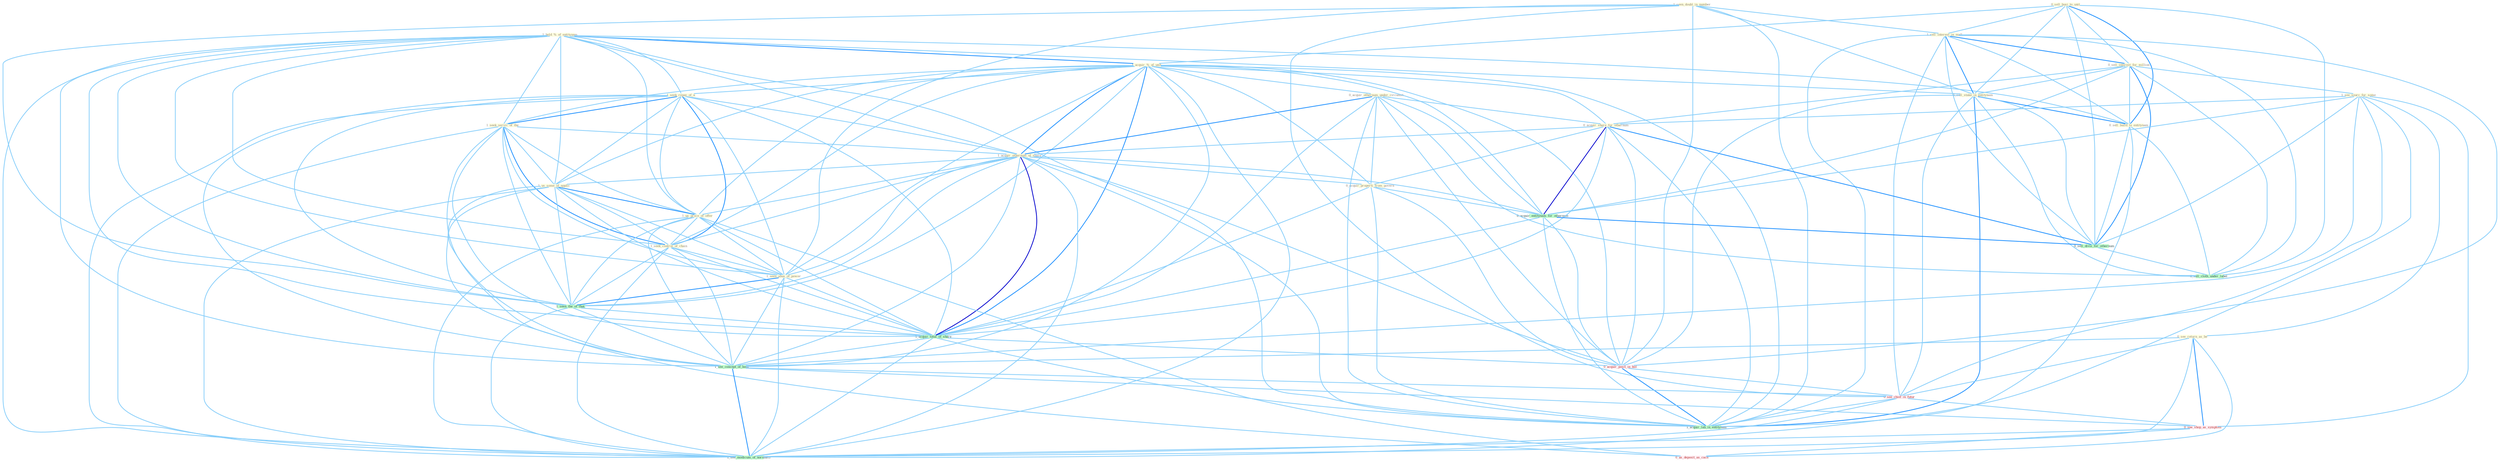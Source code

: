 Graph G{ 
    node
    [shape=polygon,style=filled,width=.5,height=.06,color="#BDFCC9",fixedsize=true,fontsize=4,
    fontcolor="#2f4f4f"];
    {node
    [color="#ffffe0", fontcolor="#8b7d6b"] "1_hold_%_of_entitynam " "0_sell_busi_to_unit " "1_seen_doubl_in_number " "1_acquir_%_of_unit " "1_sell_interest_in_mall " "0_sell_interest_for_million " "1_seek_repay_of_a " "0_acquir_othernum_under_circumst " "1_sell_stake_in_entitynam " "1_seek_servic_of_the " "1_see_sourc_for_some " "0_acquir_share_for_othernum " "1_acquir_othernum_of_share " "1_us_some_of_applic " "1_us_proce_of_offer " "1_seek_control_of_chain " "0_sell_build_to_entitynam " "0_acquir_properti_from_govern " "0_see_return_as_be " "1_seen_abus_of_power "}
{node [color="#fff0f5", fontcolor="#b22222"] "0_acquir_posit_in_bid " "0_see_chief_in_futur " "0_see_shop_as_symptom " "0_us_deposit_as_cach "}
edge [color="#B0E2FF"];

	"1_hold_%_of_entitynam " -- "1_acquir_%_of_unit " [w="2", color="#1e90ff" , len=0.8];
	"1_hold_%_of_entitynam " -- "1_seek_repay_of_a " [w="1", color="#87cefa" ];
	"1_hold_%_of_entitynam " -- "1_sell_stake_in_entitynam " [w="1", color="#87cefa" ];
	"1_hold_%_of_entitynam " -- "1_seek_servic_of_the " [w="1", color="#87cefa" ];
	"1_hold_%_of_entitynam " -- "1_acquir_othernum_of_share " [w="1", color="#87cefa" ];
	"1_hold_%_of_entitynam " -- "1_us_some_of_applic " [w="1", color="#87cefa" ];
	"1_hold_%_of_entitynam " -- "1_us_proce_of_offer " [w="1", color="#87cefa" ];
	"1_hold_%_of_entitynam " -- "1_seek_control_of_chain " [w="1", color="#87cefa" ];
	"1_hold_%_of_entitynam " -- "0_sell_build_to_entitynam " [w="1", color="#87cefa" ];
	"1_hold_%_of_entitynam " -- "1_seen_abus_of_power " [w="1", color="#87cefa" ];
	"1_hold_%_of_entitynam " -- "1_seen_the_of_that " [w="1", color="#87cefa" ];
	"1_hold_%_of_entitynam " -- "1_acquir_total_of_share " [w="1", color="#87cefa" ];
	"1_hold_%_of_entitynam " -- "1_see_concept_of_both " [w="1", color="#87cefa" ];
	"1_hold_%_of_entitynam " -- "1_acquir_lab_in_entitynam " [w="1", color="#87cefa" ];
	"1_hold_%_of_entitynam " -- "1_see_modicum_of_normalci " [w="1", color="#87cefa" ];
	"0_sell_busi_to_unit " -- "1_acquir_%_of_unit " [w="1", color="#87cefa" ];
	"0_sell_busi_to_unit " -- "1_sell_interest_in_mall " [w="1", color="#87cefa" ];
	"0_sell_busi_to_unit " -- "0_sell_interest_for_million " [w="1", color="#87cefa" ];
	"0_sell_busi_to_unit " -- "1_sell_stake_in_entitynam " [w="1", color="#87cefa" ];
	"0_sell_busi_to_unit " -- "0_sell_build_to_entitynam " [w="2", color="#1e90ff" , len=0.8];
	"0_sell_busi_to_unit " -- "0_sell_divis_for_othernum " [w="1", color="#87cefa" ];
	"0_sell_busi_to_unit " -- "0_sell_cloth_under_label " [w="1", color="#87cefa" ];
	"1_seen_doubl_in_number " -- "1_sell_interest_in_mall " [w="1", color="#87cefa" ];
	"1_seen_doubl_in_number " -- "1_sell_stake_in_entitynam " [w="1", color="#87cefa" ];
	"1_seen_doubl_in_number " -- "1_seen_abus_of_power " [w="1", color="#87cefa" ];
	"1_seen_doubl_in_number " -- "1_seen_the_of_that " [w="1", color="#87cefa" ];
	"1_seen_doubl_in_number " -- "0_acquir_posit_in_bid " [w="1", color="#87cefa" ];
	"1_seen_doubl_in_number " -- "0_see_chief_in_futur " [w="1", color="#87cefa" ];
	"1_seen_doubl_in_number " -- "1_acquir_lab_in_entitynam " [w="1", color="#87cefa" ];
	"1_acquir_%_of_unit " -- "1_seek_repay_of_a " [w="1", color="#87cefa" ];
	"1_acquir_%_of_unit " -- "0_acquir_othernum_under_circumst " [w="1", color="#87cefa" ];
	"1_acquir_%_of_unit " -- "1_seek_servic_of_the " [w="1", color="#87cefa" ];
	"1_acquir_%_of_unit " -- "0_acquir_share_for_othernum " [w="1", color="#87cefa" ];
	"1_acquir_%_of_unit " -- "1_acquir_othernum_of_share " [w="2", color="#1e90ff" , len=0.8];
	"1_acquir_%_of_unit " -- "1_us_some_of_applic " [w="1", color="#87cefa" ];
	"1_acquir_%_of_unit " -- "1_us_proce_of_offer " [w="1", color="#87cefa" ];
	"1_acquir_%_of_unit " -- "1_seek_control_of_chain " [w="1", color="#87cefa" ];
	"1_acquir_%_of_unit " -- "0_acquir_properti_from_govern " [w="1", color="#87cefa" ];
	"1_acquir_%_of_unit " -- "1_seen_abus_of_power " [w="1", color="#87cefa" ];
	"1_acquir_%_of_unit " -- "0_acquir_entitynam_for_othernum " [w="1", color="#87cefa" ];
	"1_acquir_%_of_unit " -- "1_seen_the_of_that " [w="1", color="#87cefa" ];
	"1_acquir_%_of_unit " -- "1_acquir_total_of_share " [w="2", color="#1e90ff" , len=0.8];
	"1_acquir_%_of_unit " -- "0_acquir_posit_in_bid " [w="1", color="#87cefa" ];
	"1_acquir_%_of_unit " -- "1_see_concept_of_both " [w="1", color="#87cefa" ];
	"1_acquir_%_of_unit " -- "1_acquir_lab_in_entitynam " [w="1", color="#87cefa" ];
	"1_acquir_%_of_unit " -- "1_see_modicum_of_normalci " [w="1", color="#87cefa" ];
	"1_sell_interest_in_mall " -- "0_sell_interest_for_million " [w="2", color="#1e90ff" , len=0.8];
	"1_sell_interest_in_mall " -- "1_sell_stake_in_entitynam " [w="2", color="#1e90ff" , len=0.8];
	"1_sell_interest_in_mall " -- "0_sell_build_to_entitynam " [w="1", color="#87cefa" ];
	"1_sell_interest_in_mall " -- "0_sell_divis_for_othernum " [w="1", color="#87cefa" ];
	"1_sell_interest_in_mall " -- "0_sell_cloth_under_label " [w="1", color="#87cefa" ];
	"1_sell_interest_in_mall " -- "0_acquir_posit_in_bid " [w="1", color="#87cefa" ];
	"1_sell_interest_in_mall " -- "0_see_chief_in_futur " [w="1", color="#87cefa" ];
	"1_sell_interest_in_mall " -- "1_acquir_lab_in_entitynam " [w="1", color="#87cefa" ];
	"0_sell_interest_for_million " -- "1_sell_stake_in_entitynam " [w="1", color="#87cefa" ];
	"0_sell_interest_for_million " -- "1_see_sourc_for_some " [w="1", color="#87cefa" ];
	"0_sell_interest_for_million " -- "0_acquir_share_for_othernum " [w="1", color="#87cefa" ];
	"0_sell_interest_for_million " -- "0_sell_build_to_entitynam " [w="1", color="#87cefa" ];
	"0_sell_interest_for_million " -- "0_acquir_entitynam_for_othernum " [w="1", color="#87cefa" ];
	"0_sell_interest_for_million " -- "0_sell_divis_for_othernum " [w="2", color="#1e90ff" , len=0.8];
	"0_sell_interest_for_million " -- "0_sell_cloth_under_label " [w="1", color="#87cefa" ];
	"1_seek_repay_of_a " -- "1_seek_servic_of_the " [w="2", color="#1e90ff" , len=0.8];
	"1_seek_repay_of_a " -- "1_acquir_othernum_of_share " [w="1", color="#87cefa" ];
	"1_seek_repay_of_a " -- "1_us_some_of_applic " [w="1", color="#87cefa" ];
	"1_seek_repay_of_a " -- "1_us_proce_of_offer " [w="1", color="#87cefa" ];
	"1_seek_repay_of_a " -- "1_seek_control_of_chain " [w="2", color="#1e90ff" , len=0.8];
	"1_seek_repay_of_a " -- "1_seen_abus_of_power " [w="1", color="#87cefa" ];
	"1_seek_repay_of_a " -- "1_seen_the_of_that " [w="1", color="#87cefa" ];
	"1_seek_repay_of_a " -- "1_acquir_total_of_share " [w="1", color="#87cefa" ];
	"1_seek_repay_of_a " -- "1_see_concept_of_both " [w="1", color="#87cefa" ];
	"1_seek_repay_of_a " -- "1_see_modicum_of_normalci " [w="1", color="#87cefa" ];
	"0_acquir_othernum_under_circumst " -- "0_acquir_share_for_othernum " [w="1", color="#87cefa" ];
	"0_acquir_othernum_under_circumst " -- "1_acquir_othernum_of_share " [w="2", color="#1e90ff" , len=0.8];
	"0_acquir_othernum_under_circumst " -- "0_acquir_properti_from_govern " [w="1", color="#87cefa" ];
	"0_acquir_othernum_under_circumst " -- "0_acquir_entitynam_for_othernum " [w="1", color="#87cefa" ];
	"0_acquir_othernum_under_circumst " -- "1_acquir_total_of_share " [w="1", color="#87cefa" ];
	"0_acquir_othernum_under_circumst " -- "0_sell_cloth_under_label " [w="1", color="#87cefa" ];
	"0_acquir_othernum_under_circumst " -- "0_acquir_posit_in_bid " [w="1", color="#87cefa" ];
	"0_acquir_othernum_under_circumst " -- "1_acquir_lab_in_entitynam " [w="1", color="#87cefa" ];
	"1_sell_stake_in_entitynam " -- "0_sell_build_to_entitynam " [w="2", color="#1e90ff" , len=0.8];
	"1_sell_stake_in_entitynam " -- "0_sell_divis_for_othernum " [w="1", color="#87cefa" ];
	"1_sell_stake_in_entitynam " -- "0_sell_cloth_under_label " [w="1", color="#87cefa" ];
	"1_sell_stake_in_entitynam " -- "0_acquir_posit_in_bid " [w="1", color="#87cefa" ];
	"1_sell_stake_in_entitynam " -- "0_see_chief_in_futur " [w="1", color="#87cefa" ];
	"1_sell_stake_in_entitynam " -- "1_acquir_lab_in_entitynam " [w="2", color="#1e90ff" , len=0.8];
	"1_seek_servic_of_the " -- "1_acquir_othernum_of_share " [w="1", color="#87cefa" ];
	"1_seek_servic_of_the " -- "1_us_some_of_applic " [w="1", color="#87cefa" ];
	"1_seek_servic_of_the " -- "1_us_proce_of_offer " [w="1", color="#87cefa" ];
	"1_seek_servic_of_the " -- "1_seek_control_of_chain " [w="2", color="#1e90ff" , len=0.8];
	"1_seek_servic_of_the " -- "1_seen_abus_of_power " [w="1", color="#87cefa" ];
	"1_seek_servic_of_the " -- "1_seen_the_of_that " [w="1", color="#87cefa" ];
	"1_seek_servic_of_the " -- "1_acquir_total_of_share " [w="1", color="#87cefa" ];
	"1_seek_servic_of_the " -- "1_see_concept_of_both " [w="1", color="#87cefa" ];
	"1_seek_servic_of_the " -- "1_see_modicum_of_normalci " [w="1", color="#87cefa" ];
	"1_see_sourc_for_some " -- "0_acquir_share_for_othernum " [w="1", color="#87cefa" ];
	"1_see_sourc_for_some " -- "0_see_return_as_be " [w="1", color="#87cefa" ];
	"1_see_sourc_for_some " -- "0_acquir_entitynam_for_othernum " [w="1", color="#87cefa" ];
	"1_see_sourc_for_some " -- "0_sell_divis_for_othernum " [w="1", color="#87cefa" ];
	"1_see_sourc_for_some " -- "1_see_concept_of_both " [w="1", color="#87cefa" ];
	"1_see_sourc_for_some " -- "0_see_chief_in_futur " [w="1", color="#87cefa" ];
	"1_see_sourc_for_some " -- "0_see_shop_as_symptom " [w="1", color="#87cefa" ];
	"1_see_sourc_for_some " -- "1_see_modicum_of_normalci " [w="1", color="#87cefa" ];
	"0_acquir_share_for_othernum " -- "1_acquir_othernum_of_share " [w="1", color="#87cefa" ];
	"0_acquir_share_for_othernum " -- "0_acquir_properti_from_govern " [w="1", color="#87cefa" ];
	"0_acquir_share_for_othernum " -- "0_acquir_entitynam_for_othernum " [w="3", color="#0000cd" , len=0.6];
	"0_acquir_share_for_othernum " -- "0_sell_divis_for_othernum " [w="2", color="#1e90ff" , len=0.8];
	"0_acquir_share_for_othernum " -- "1_acquir_total_of_share " [w="1", color="#87cefa" ];
	"0_acquir_share_for_othernum " -- "0_acquir_posit_in_bid " [w="1", color="#87cefa" ];
	"0_acquir_share_for_othernum " -- "1_acquir_lab_in_entitynam " [w="1", color="#87cefa" ];
	"1_acquir_othernum_of_share " -- "1_us_some_of_applic " [w="1", color="#87cefa" ];
	"1_acquir_othernum_of_share " -- "1_us_proce_of_offer " [w="1", color="#87cefa" ];
	"1_acquir_othernum_of_share " -- "1_seek_control_of_chain " [w="1", color="#87cefa" ];
	"1_acquir_othernum_of_share " -- "0_acquir_properti_from_govern " [w="1", color="#87cefa" ];
	"1_acquir_othernum_of_share " -- "1_seen_abus_of_power " [w="1", color="#87cefa" ];
	"1_acquir_othernum_of_share " -- "0_acquir_entitynam_for_othernum " [w="1", color="#87cefa" ];
	"1_acquir_othernum_of_share " -- "1_seen_the_of_that " [w="1", color="#87cefa" ];
	"1_acquir_othernum_of_share " -- "1_acquir_total_of_share " [w="3", color="#0000cd" , len=0.6];
	"1_acquir_othernum_of_share " -- "0_acquir_posit_in_bid " [w="1", color="#87cefa" ];
	"1_acquir_othernum_of_share " -- "1_see_concept_of_both " [w="1", color="#87cefa" ];
	"1_acquir_othernum_of_share " -- "1_acquir_lab_in_entitynam " [w="1", color="#87cefa" ];
	"1_acquir_othernum_of_share " -- "1_see_modicum_of_normalci " [w="1", color="#87cefa" ];
	"1_us_some_of_applic " -- "1_us_proce_of_offer " [w="2", color="#1e90ff" , len=0.8];
	"1_us_some_of_applic " -- "1_seek_control_of_chain " [w="1", color="#87cefa" ];
	"1_us_some_of_applic " -- "1_seen_abus_of_power " [w="1", color="#87cefa" ];
	"1_us_some_of_applic " -- "1_seen_the_of_that " [w="1", color="#87cefa" ];
	"1_us_some_of_applic " -- "1_acquir_total_of_share " [w="1", color="#87cefa" ];
	"1_us_some_of_applic " -- "1_see_concept_of_both " [w="1", color="#87cefa" ];
	"1_us_some_of_applic " -- "0_us_deposit_as_cach " [w="1", color="#87cefa" ];
	"1_us_some_of_applic " -- "1_see_modicum_of_normalci " [w="1", color="#87cefa" ];
	"1_us_proce_of_offer " -- "1_seek_control_of_chain " [w="1", color="#87cefa" ];
	"1_us_proce_of_offer " -- "1_seen_abus_of_power " [w="1", color="#87cefa" ];
	"1_us_proce_of_offer " -- "1_seen_the_of_that " [w="1", color="#87cefa" ];
	"1_us_proce_of_offer " -- "1_acquir_total_of_share " [w="1", color="#87cefa" ];
	"1_us_proce_of_offer " -- "1_see_concept_of_both " [w="1", color="#87cefa" ];
	"1_us_proce_of_offer " -- "0_us_deposit_as_cach " [w="1", color="#87cefa" ];
	"1_us_proce_of_offer " -- "1_see_modicum_of_normalci " [w="1", color="#87cefa" ];
	"1_seek_control_of_chain " -- "1_seen_abus_of_power " [w="1", color="#87cefa" ];
	"1_seek_control_of_chain " -- "1_seen_the_of_that " [w="1", color="#87cefa" ];
	"1_seek_control_of_chain " -- "1_acquir_total_of_share " [w="1", color="#87cefa" ];
	"1_seek_control_of_chain " -- "1_see_concept_of_both " [w="1", color="#87cefa" ];
	"1_seek_control_of_chain " -- "1_see_modicum_of_normalci " [w="1", color="#87cefa" ];
	"0_sell_build_to_entitynam " -- "0_sell_divis_for_othernum " [w="1", color="#87cefa" ];
	"0_sell_build_to_entitynam " -- "0_sell_cloth_under_label " [w="1", color="#87cefa" ];
	"0_sell_build_to_entitynam " -- "1_acquir_lab_in_entitynam " [w="1", color="#87cefa" ];
	"0_acquir_properti_from_govern " -- "0_acquir_entitynam_for_othernum " [w="1", color="#87cefa" ];
	"0_acquir_properti_from_govern " -- "1_acquir_total_of_share " [w="1", color="#87cefa" ];
	"0_acquir_properti_from_govern " -- "0_acquir_posit_in_bid " [w="1", color="#87cefa" ];
	"0_acquir_properti_from_govern " -- "1_acquir_lab_in_entitynam " [w="1", color="#87cefa" ];
	"0_see_return_as_be " -- "1_see_concept_of_both " [w="1", color="#87cefa" ];
	"0_see_return_as_be " -- "0_see_chief_in_futur " [w="1", color="#87cefa" ];
	"0_see_return_as_be " -- "0_see_shop_as_symptom " [w="2", color="#1e90ff" , len=0.8];
	"0_see_return_as_be " -- "0_us_deposit_as_cach " [w="1", color="#87cefa" ];
	"0_see_return_as_be " -- "1_see_modicum_of_normalci " [w="1", color="#87cefa" ];
	"1_seen_abus_of_power " -- "1_seen_the_of_that " [w="2", color="#1e90ff" , len=0.8];
	"1_seen_abus_of_power " -- "1_acquir_total_of_share " [w="1", color="#87cefa" ];
	"1_seen_abus_of_power " -- "1_see_concept_of_both " [w="1", color="#87cefa" ];
	"1_seen_abus_of_power " -- "1_see_modicum_of_normalci " [w="1", color="#87cefa" ];
	"0_acquir_entitynam_for_othernum " -- "0_sell_divis_for_othernum " [w="2", color="#1e90ff" , len=0.8];
	"0_acquir_entitynam_for_othernum " -- "1_acquir_total_of_share " [w="1", color="#87cefa" ];
	"0_acquir_entitynam_for_othernum " -- "0_acquir_posit_in_bid " [w="1", color="#87cefa" ];
	"0_acquir_entitynam_for_othernum " -- "1_acquir_lab_in_entitynam " [w="1", color="#87cefa" ];
	"1_seen_the_of_that " -- "1_acquir_total_of_share " [w="1", color="#87cefa" ];
	"1_seen_the_of_that " -- "1_see_concept_of_both " [w="1", color="#87cefa" ];
	"1_seen_the_of_that " -- "1_see_modicum_of_normalci " [w="1", color="#87cefa" ];
	"0_sell_divis_for_othernum " -- "0_sell_cloth_under_label " [w="1", color="#87cefa" ];
	"1_acquir_total_of_share " -- "0_acquir_posit_in_bid " [w="1", color="#87cefa" ];
	"1_acquir_total_of_share " -- "1_see_concept_of_both " [w="1", color="#87cefa" ];
	"1_acquir_total_of_share " -- "1_acquir_lab_in_entitynam " [w="1", color="#87cefa" ];
	"1_acquir_total_of_share " -- "1_see_modicum_of_normalci " [w="1", color="#87cefa" ];
	"0_acquir_posit_in_bid " -- "0_see_chief_in_futur " [w="1", color="#87cefa" ];
	"0_acquir_posit_in_bid " -- "1_acquir_lab_in_entitynam " [w="2", color="#1e90ff" , len=0.8];
	"1_see_concept_of_both " -- "0_see_chief_in_futur " [w="1", color="#87cefa" ];
	"1_see_concept_of_both " -- "0_see_shop_as_symptom " [w="1", color="#87cefa" ];
	"1_see_concept_of_both " -- "1_see_modicum_of_normalci " [w="2", color="#1e90ff" , len=0.8];
	"0_see_chief_in_futur " -- "0_see_shop_as_symptom " [w="1", color="#87cefa" ];
	"0_see_chief_in_futur " -- "1_acquir_lab_in_entitynam " [w="1", color="#87cefa" ];
	"0_see_chief_in_futur " -- "1_see_modicum_of_normalci " [w="1", color="#87cefa" ];
	"0_see_shop_as_symptom " -- "0_us_deposit_as_cach " [w="1", color="#87cefa" ];
	"0_see_shop_as_symptom " -- "1_see_modicum_of_normalci " [w="1", color="#87cefa" ];
}